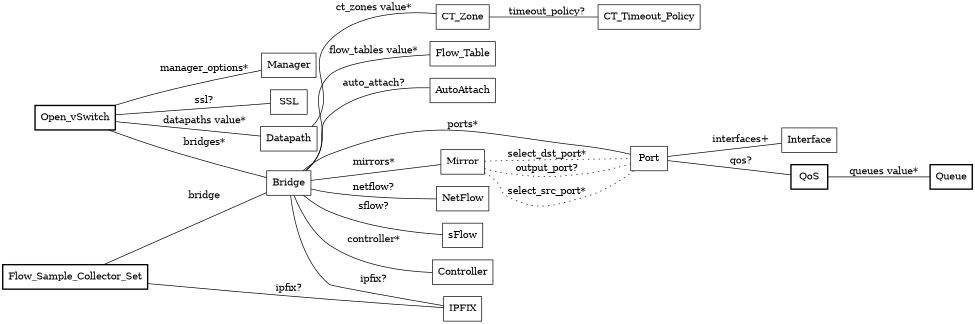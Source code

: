 digraph Open_vSwitch {
	rankdir=LR;
	size="6.5,4";
	margin="0";
	node [shape=box];
	edge [dir=none, arrowhead=none, arrowtail=none];
	Open_vSwitch [style=bold];
	Open_vSwitch -> Datapath [label="datapaths value*"];
	Open_vSwitch -> Bridge [label="bridges*"];
	Open_vSwitch -> Manager [label="manager_options*"];
	Open_vSwitch -> SSL [label="ssl?"];
	Bridge [];
	Bridge -> Port [label="ports*"];
	Bridge -> Mirror [label="mirrors*"];
	Bridge -> NetFlow [label="netflow?"];
	Bridge -> sFlow [label="sflow?"];
	Bridge -> IPFIX [label="ipfix?"];
	Bridge -> Controller [label="controller*"];
	Bridge -> Flow_Table [label="flow_tables value*"];
	Bridge -> AutoAttach [label="auto_attach?"];
	Port [];
	Port -> Interface [label="interfaces+"];
	Port -> QoS [label="qos?"];
	Interface [];
	Flow_Table [];
	QoS [style=bold];
	QoS -> Queue [label="queues value*"];
	Queue [style=bold];
	Mirror [];
	Mirror -> Port [label="select_src_port*", style=dotted];
	Mirror -> Port [label="select_dst_port*", style=dotted];
	Mirror -> Port [label="output_port?", style=dotted];
	NetFlow [];
	sFlow [];
	IPFIX [];
	Flow_Sample_Collector_Set [style=bold];
	Flow_Sample_Collector_Set -> Bridge [label="bridge"];
	Flow_Sample_Collector_Set -> IPFIX [label="ipfix?"];
	Controller [];
	Manager [];
	Datapath [];
	Datapath -> CT_Zone [label="ct_zones value*"];
	CT_Zone [];
	CT_Zone -> CT_Timeout_Policy [label="timeout_policy?"];
	CT_Timeout_Policy [];
	SSL [];
	AutoAttach [];
}
